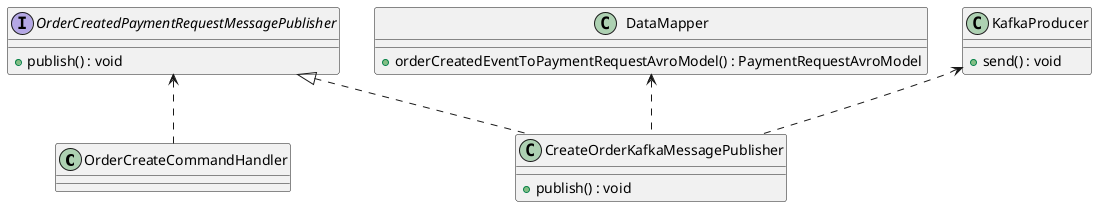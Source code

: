@startuml aaa

class OrderCreateCommandHandler {

}

interface OrderCreatedPaymentRequestMessagePublisher {
    +publish() : void
}

class CreateOrderKafkaMessagePublisher {
    +publish() : void
}

class DataMapper {
    +orderCreatedEventToPaymentRequestAvroModel() : PaymentRequestAvroModel
}

class KafkaProducer {
    +send() : void
}

OrderCreatedPaymentRequestMessagePublisher <|.. CreateOrderKafkaMessagePublisher

OrderCreatedPaymentRequestMessagePublisher <.. OrderCreateCommandHandler

DataMapper <.. CreateOrderKafkaMessagePublisher
KafkaProducer <.. CreateOrderKafkaMessagePublisher

@enduml